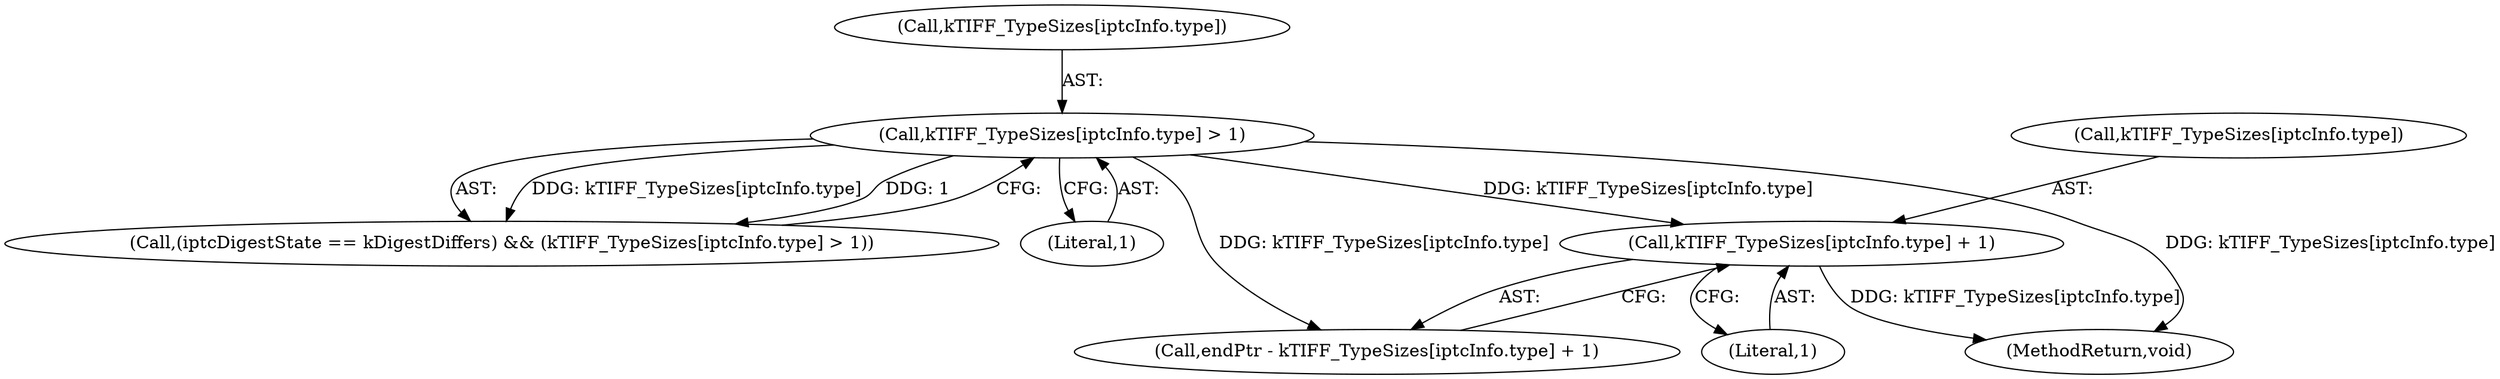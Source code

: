 digraph "1_exempi_e163667a06a9b656a047b0ec660b871f29a83c9f@array" {
"1000310" [label="(Call,kTIFF_TypeSizes[iptcInfo.type] + 1)"];
"1000283" [label="(Call,kTIFF_TypeSizes[iptcInfo.type] > 1)"];
"1000283" [label="(Call,kTIFF_TypeSizes[iptcInfo.type] > 1)"];
"1000432" [label="(MethodReturn,void)"];
"1000284" [label="(Call,kTIFF_TypeSizes[iptcInfo.type])"];
"1000316" [label="(Literal,1)"];
"1000310" [label="(Call,kTIFF_TypeSizes[iptcInfo.type] + 1)"];
"1000311" [label="(Call,kTIFF_TypeSizes[iptcInfo.type])"];
"1000308" [label="(Call,endPtr - kTIFF_TypeSizes[iptcInfo.type] + 1)"];
"1000279" [label="(Call,(iptcDigestState == kDigestDiffers) && (kTIFF_TypeSizes[iptcInfo.type] > 1))"];
"1000289" [label="(Literal,1)"];
"1000310" -> "1000308"  [label="AST: "];
"1000310" -> "1000316"  [label="CFG: "];
"1000311" -> "1000310"  [label="AST: "];
"1000316" -> "1000310"  [label="AST: "];
"1000308" -> "1000310"  [label="CFG: "];
"1000310" -> "1000432"  [label="DDG: kTIFF_TypeSizes[iptcInfo.type]"];
"1000283" -> "1000310"  [label="DDG: kTIFF_TypeSizes[iptcInfo.type]"];
"1000283" -> "1000279"  [label="AST: "];
"1000283" -> "1000289"  [label="CFG: "];
"1000284" -> "1000283"  [label="AST: "];
"1000289" -> "1000283"  [label="AST: "];
"1000279" -> "1000283"  [label="CFG: "];
"1000283" -> "1000432"  [label="DDG: kTIFF_TypeSizes[iptcInfo.type]"];
"1000283" -> "1000279"  [label="DDG: kTIFF_TypeSizes[iptcInfo.type]"];
"1000283" -> "1000279"  [label="DDG: 1"];
"1000283" -> "1000308"  [label="DDG: kTIFF_TypeSizes[iptcInfo.type]"];
}
